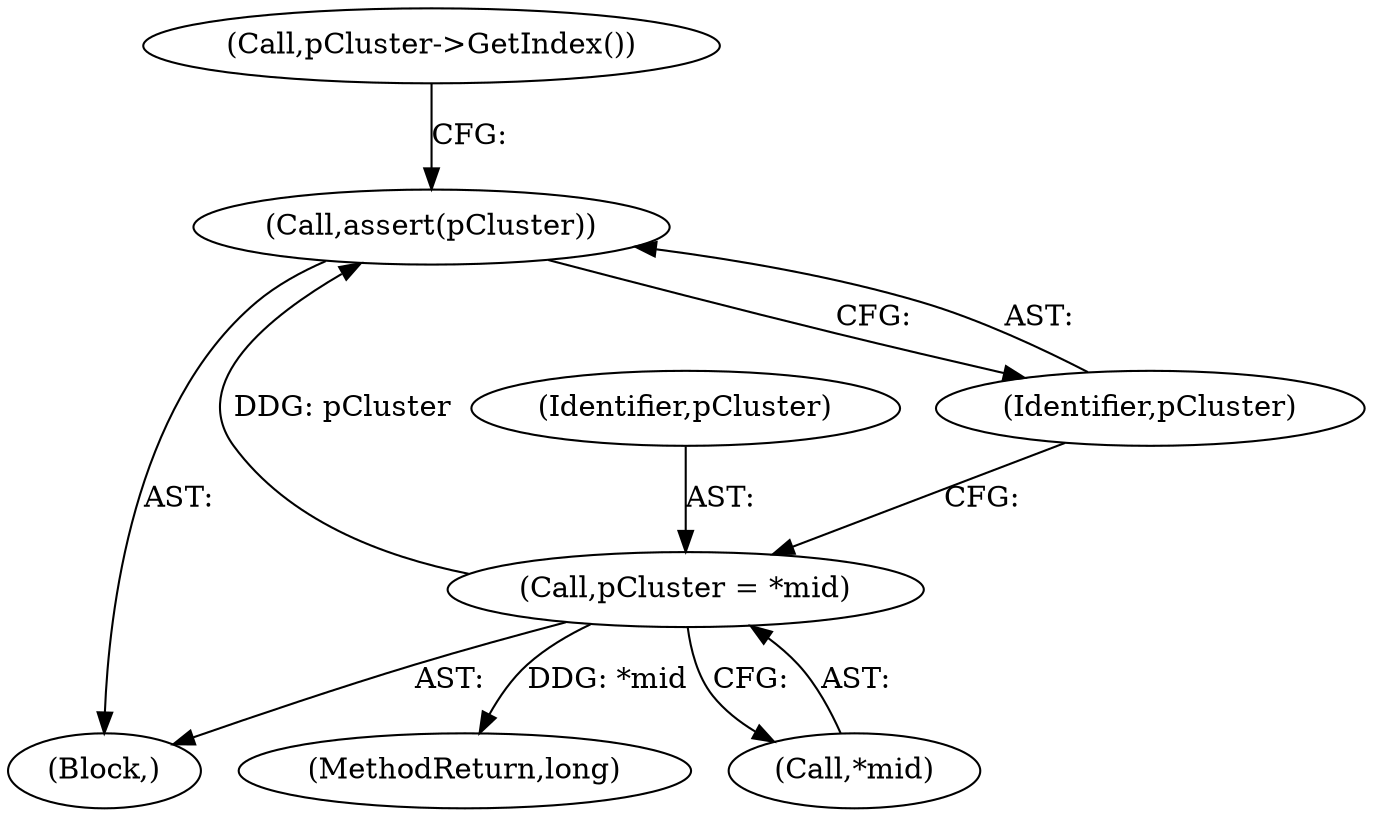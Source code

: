 digraph "1_Android_04839626ed859623901ebd3a5fd483982186b59d_198@pointer" {
"1000207" [label="(Call,assert(pCluster))"];
"1000203" [label="(Call,pCluster = *mid)"];
"1000189" [label="(Block,)"];
"1000204" [label="(Identifier,pCluster)"];
"1000208" [label="(Identifier,pCluster)"];
"1000207" [label="(Call,assert(pCluster))"];
"1000305" [label="(MethodReturn,long)"];
"1000211" [label="(Call,pCluster->GetIndex())"];
"1000203" [label="(Call,pCluster = *mid)"];
"1000205" [label="(Call,*mid)"];
"1000207" -> "1000189"  [label="AST: "];
"1000207" -> "1000208"  [label="CFG: "];
"1000208" -> "1000207"  [label="AST: "];
"1000211" -> "1000207"  [label="CFG: "];
"1000203" -> "1000207"  [label="DDG: pCluster"];
"1000203" -> "1000189"  [label="AST: "];
"1000203" -> "1000205"  [label="CFG: "];
"1000204" -> "1000203"  [label="AST: "];
"1000205" -> "1000203"  [label="AST: "];
"1000208" -> "1000203"  [label="CFG: "];
"1000203" -> "1000305"  [label="DDG: *mid"];
}
